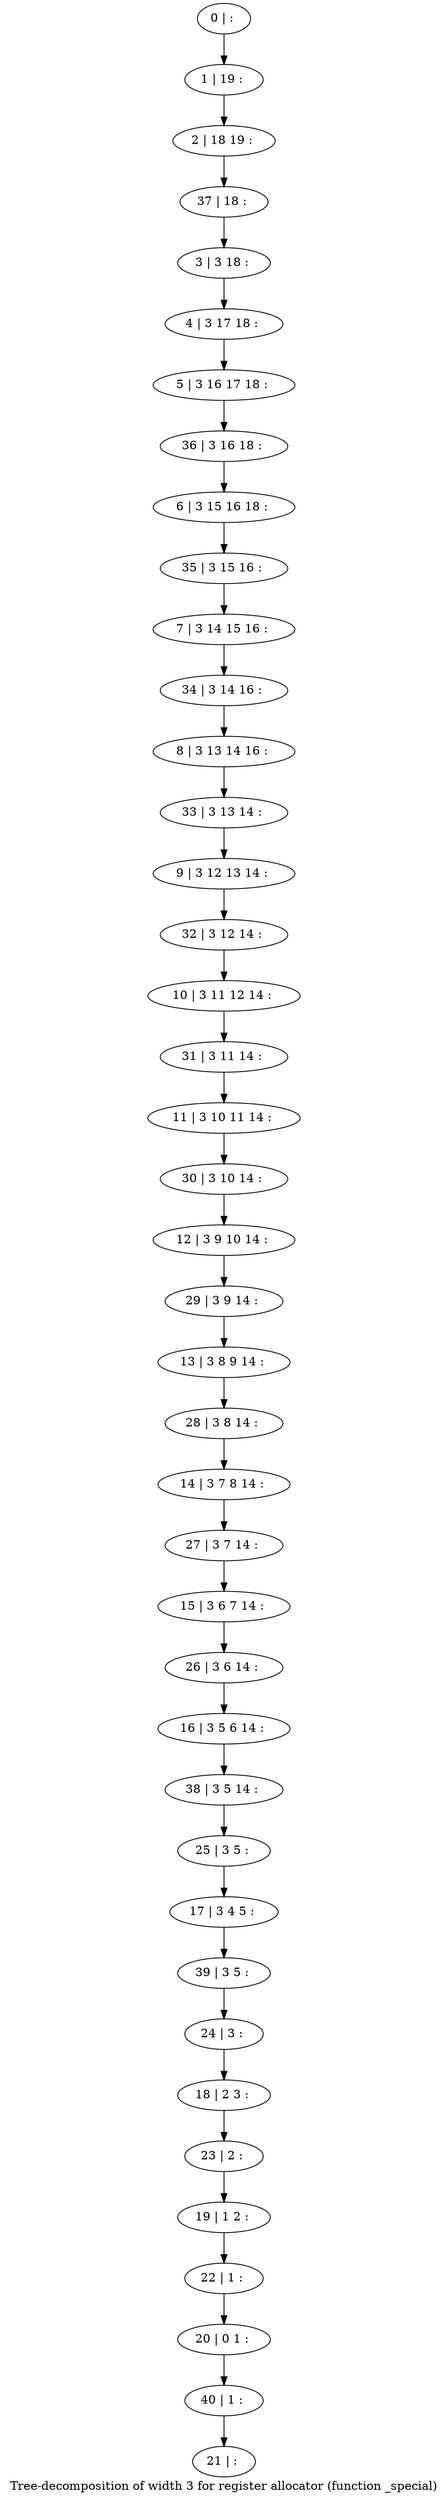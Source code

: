 digraph G {
graph [label="Tree-decomposition of width 3 for register allocator (function _special)"]
0[label="0 | : "];
1[label="1 | 19 : "];
2[label="2 | 18 19 : "];
3[label="3 | 3 18 : "];
4[label="4 | 3 17 18 : "];
5[label="5 | 3 16 17 18 : "];
6[label="6 | 3 15 16 18 : "];
7[label="7 | 3 14 15 16 : "];
8[label="8 | 3 13 14 16 : "];
9[label="9 | 3 12 13 14 : "];
10[label="10 | 3 11 12 14 : "];
11[label="11 | 3 10 11 14 : "];
12[label="12 | 3 9 10 14 : "];
13[label="13 | 3 8 9 14 : "];
14[label="14 | 3 7 8 14 : "];
15[label="15 | 3 6 7 14 : "];
16[label="16 | 3 5 6 14 : "];
17[label="17 | 3 4 5 : "];
18[label="18 | 2 3 : "];
19[label="19 | 1 2 : "];
20[label="20 | 0 1 : "];
21[label="21 | : "];
22[label="22 | 1 : "];
23[label="23 | 2 : "];
24[label="24 | 3 : "];
25[label="25 | 3 5 : "];
26[label="26 | 3 6 14 : "];
27[label="27 | 3 7 14 : "];
28[label="28 | 3 8 14 : "];
29[label="29 | 3 9 14 : "];
30[label="30 | 3 10 14 : "];
31[label="31 | 3 11 14 : "];
32[label="32 | 3 12 14 : "];
33[label="33 | 3 13 14 : "];
34[label="34 | 3 14 16 : "];
35[label="35 | 3 15 16 : "];
36[label="36 | 3 16 18 : "];
37[label="37 | 18 : "];
38[label="38 | 3 5 14 : "];
39[label="39 | 3 5 : "];
40[label="40 | 1 : "];
0->1 ;
1->2 ;
3->4 ;
4->5 ;
22->20 ;
19->22 ;
23->19 ;
18->23 ;
24->18 ;
25->17 ;
26->16 ;
15->26 ;
27->15 ;
14->27 ;
28->14 ;
13->28 ;
29->13 ;
12->29 ;
30->12 ;
11->30 ;
31->11 ;
10->31 ;
32->10 ;
9->32 ;
33->9 ;
8->33 ;
34->8 ;
7->34 ;
35->7 ;
6->35 ;
36->6 ;
5->36 ;
37->3 ;
2->37 ;
38->25 ;
16->38 ;
39->24 ;
17->39 ;
40->21 ;
20->40 ;
}

